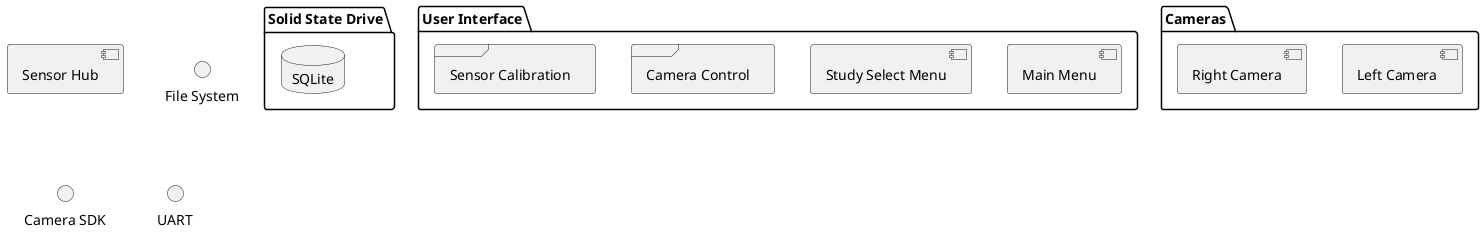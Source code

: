 @startuml
package "Solid State Drive" {
database "SQLite" {
}
}
package "User Interface" {
	[Main Menu]
	[Study Select Menu]
	frame "Camera Control" {
		}
		frame "Sensor Calibration" {
		}
}
package "Cameras" {
	[Left Camera]
	[Right Camera]	
}
[Sensor Hub]
interface "File System"
interface "Camera SDK"
interface "UART"
@enduml
